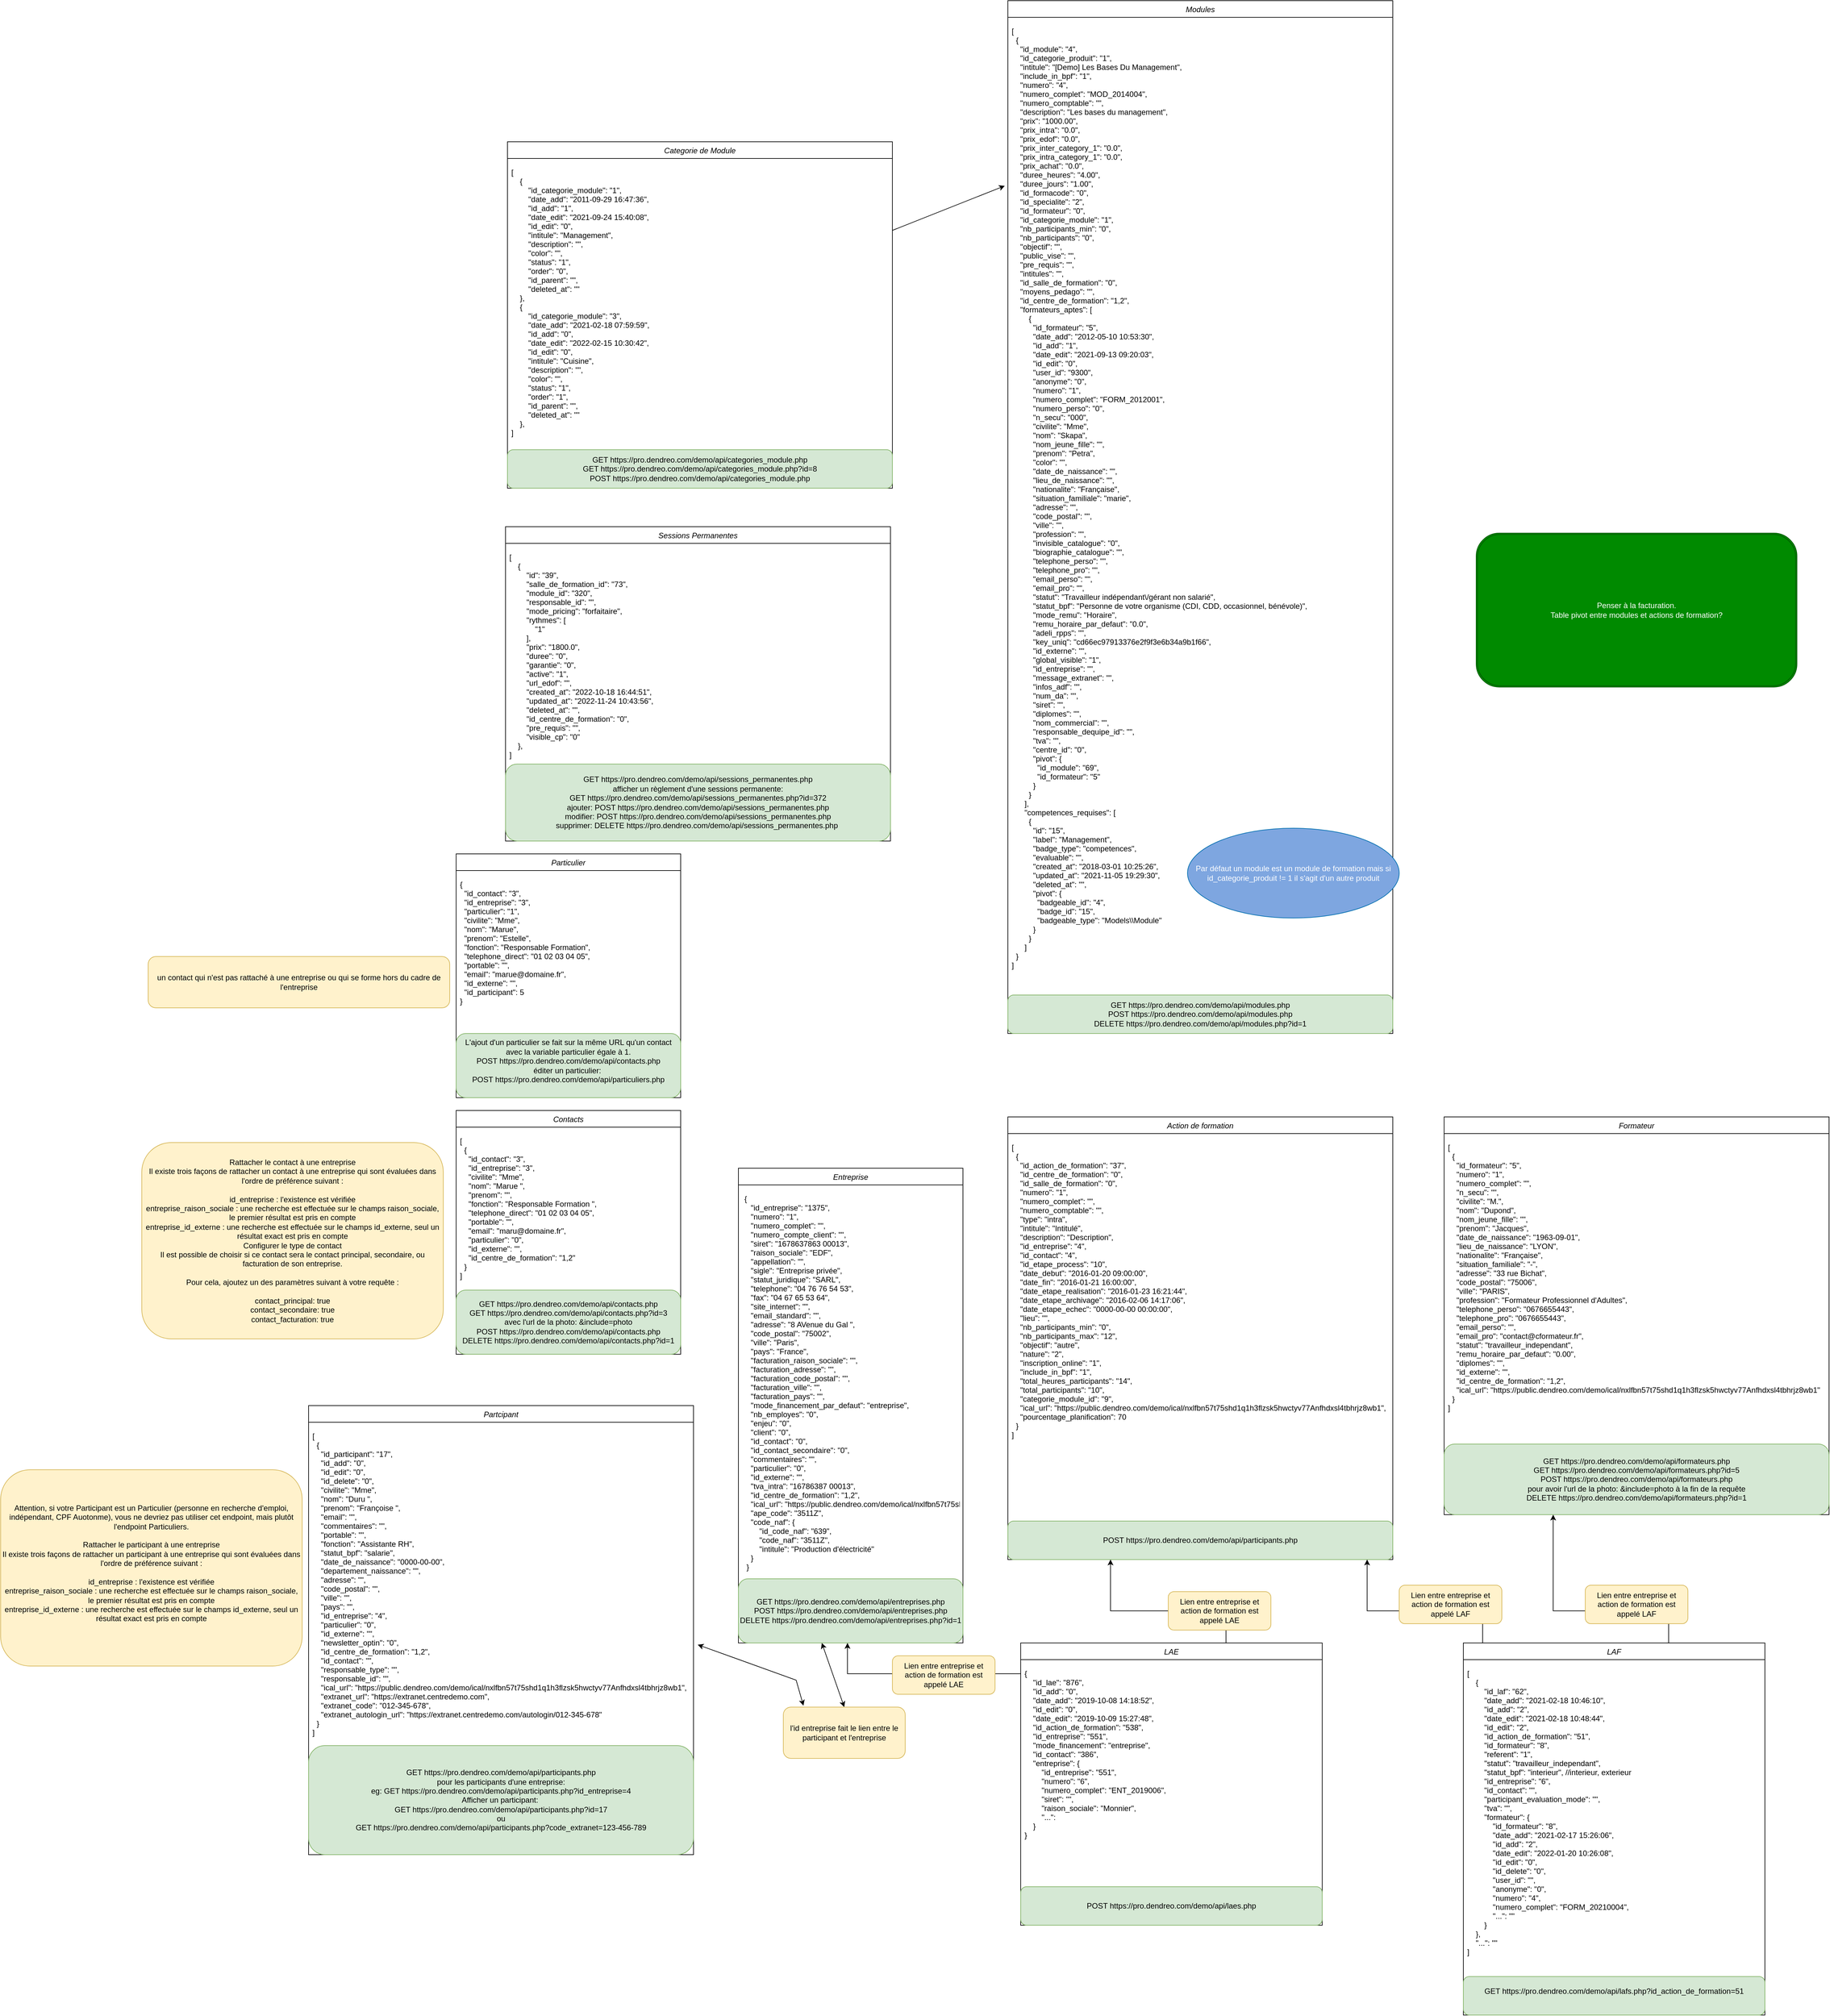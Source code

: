 <mxfile version="21.3.2" type="github">
  <diagram id="C5RBs43oDa-KdzZeNtuy" name="Page-1">
    <mxGraphModel dx="6434" dy="5118" grid="1" gridSize="10" guides="1" tooltips="1" connect="1" arrows="1" fold="1" page="1" pageScale="1" pageWidth="827" pageHeight="1169" math="0" shadow="0">
      <root>
        <mxCell id="WIyWlLk6GJQsqaUBKTNV-0" />
        <mxCell id="WIyWlLk6GJQsqaUBKTNV-1" parent="WIyWlLk6GJQsqaUBKTNV-0" />
        <mxCell id="zkfFHV4jXpPFQw0GAbJ--0" value="Entreprise" style="swimlane;fontStyle=2;align=center;verticalAlign=top;childLayout=stackLayout;horizontal=1;startSize=26;horizontalStack=0;resizeParent=1;resizeLast=0;collapsible=1;marginBottom=0;rounded=0;shadow=0;strokeWidth=1;" parent="WIyWlLk6GJQsqaUBKTNV-1" vertex="1">
          <mxGeometry x="-50" y="10" width="350" height="740" as="geometry">
            <mxRectangle x="230" y="140" width="160" height="26" as="alternateBounds" />
          </mxGeometry>
        </mxCell>
        <mxCell id="zkfFHV4jXpPFQw0GAbJ--4" value="" style="line;html=1;strokeWidth=1;align=left;verticalAlign=middle;spacingTop=-1;spacingLeft=3;spacingRight=3;rotatable=0;labelPosition=right;points=[];portConstraint=eastwest;strokeColor=none;" parent="zkfFHV4jXpPFQw0GAbJ--0" vertex="1">
          <mxGeometry y="26" width="350" height="8" as="geometry" />
        </mxCell>
        <mxCell id="zkfFHV4jXpPFQw0GAbJ--5" value=" {&#xa;    &quot;id_entreprise&quot;: &quot;1375&quot;,&#xa;    &quot;numero&quot;: &quot;1&quot;,&#xa;    &quot;numero_complet&quot;: &quot;&quot;,&#xa;    &quot;numero_compte_client&quot;: &quot;&quot;,&#xa;    &quot;siret&quot;: &quot;1678637863 00013&quot;,&#xa;    &quot;raison_sociale&quot;: &quot;EDF&quot;,&#xa;    &quot;appellation&quot;: &quot;&quot;,&#xa;    &quot;sigle&quot;: &quot;Entreprise privée&quot;,&#xa;    &quot;statut_juridique&quot;: &quot;SARL&quot;,&#xa;    &quot;telephone&quot;: &quot;04 76 76 54 53&quot;,&#xa;    &quot;fax&quot;: &quot;04 67 65 53 64&quot;,&#xa;    &quot;site_internet&quot;: &quot;&quot;,&#xa;    &quot;email_standard&quot;: &quot;&quot;,&#xa;    &quot;adresse&quot;: &quot;8 AVenue du Gal &quot;,&#xa;    &quot;code_postal&quot;: &quot;75002&quot;,&#xa;    &quot;ville&quot;: &quot;Paris&quot;,&#xa;    &quot;pays&quot;: &quot;France&quot;,&#xa;    &quot;facturation_raison_sociale&quot;: &quot;&quot;,&#xa;    &quot;facturation_adresse&quot;: &quot;&quot;,&#xa;    &quot;facturation_code_postal&quot;: &quot;&quot;,&#xa;    &quot;facturation_ville&quot;: &quot;&quot;,&#xa;    &quot;facturation_pays&quot;: &quot;&quot;,&#xa;    &quot;mode_financement_par_defaut&quot;: &quot;entreprise&quot;,&#xa;    &quot;nb_employes&quot;: &quot;0&quot;,&#xa;    &quot;enjeu&quot;: &quot;0&quot;,&#xa;    &quot;client&quot;: &quot;0&quot;,&#xa;    &quot;id_contact&quot;: &quot;0&quot;,&#xa;    &quot;id_contact_secondaire&quot;: &quot;0&quot;,&#xa;    &quot;commentaires&quot;: &quot;&quot;,&#xa;    &quot;particulier&quot;: &quot;0&quot;,&#xa;    &quot;id_externe&quot;: &quot;&quot;,&#xa;    &quot;tva_intra&quot;: &quot;16786387 00013&quot;,&#xa;    &quot;id_centre_de_formation&quot;: &quot;1,2&quot;,&#xa;    &quot;ical_url&quot;: &quot;https://public.dendreo.com/demo/ical/nxlfbn57t75shd1q1h3flzsk5hwctyv77Anfhdxsl4tbhrjz8wb1&quot;,&#xa;    &quot;ape_code&quot;: &quot;3511Z&quot;,&#xa;    &quot;code_naf&quot;: {&#xa;        &quot;id_code_naf&quot;: &quot;639&quot;,&#xa;        &quot;code_naf&quot;: &quot;3511Z&quot;,&#xa;        &quot;intitule&quot;: &quot;Production d&#39;électricité&quot;&#xa;    }&#xa;  }&#xa;" style="text;align=left;verticalAlign=top;spacingLeft=4;spacingRight=4;overflow=hidden;rotatable=0;points=[[0,0.5],[1,0.5]];portConstraint=eastwest;" parent="zkfFHV4jXpPFQw0GAbJ--0" vertex="1">
          <mxGeometry y="34" width="350" height="606" as="geometry" />
        </mxCell>
        <mxCell id="ez0UlG1S_WpzTPGZrJlj-24" value="&lt;font color=&quot;#000000&quot;&gt;GET https://pro.dendreo.com/demo/api/entreprises.php&lt;br&gt;POST https://pro.dendreo.com/demo/api/entreprises.php&lt;br&gt;DELETE https://pro.dendreo.com/demo/api/entreprises.php?id=1&lt;br&gt;&lt;/font&gt;" style="rounded=1;whiteSpace=wrap;html=1;fillColor=#d5e8d4;strokeColor=#82b366;" parent="zkfFHV4jXpPFQw0GAbJ--0" vertex="1">
          <mxGeometry y="640" width="350" height="100" as="geometry" />
        </mxCell>
        <mxCell id="ez0UlG1S_WpzTPGZrJlj-1" value="Partcipant" style="swimlane;fontStyle=2;align=center;verticalAlign=top;childLayout=stackLayout;horizontal=1;startSize=26;horizontalStack=0;resizeParent=1;resizeLast=0;collapsible=1;marginBottom=0;rounded=0;shadow=0;strokeWidth=1;" parent="WIyWlLk6GJQsqaUBKTNV-1" vertex="1">
          <mxGeometry x="-720" y="380" width="600" height="700" as="geometry">
            <mxRectangle x="230" y="140" width="160" height="26" as="alternateBounds" />
          </mxGeometry>
        </mxCell>
        <mxCell id="ez0UlG1S_WpzTPGZrJlj-2" value="" style="line;html=1;strokeWidth=1;align=left;verticalAlign=middle;spacingTop=-1;spacingLeft=3;spacingRight=3;rotatable=0;labelPosition=right;points=[];portConstraint=eastwest;strokeColor=none;" parent="ez0UlG1S_WpzTPGZrJlj-1" vertex="1">
          <mxGeometry y="26" width="600" height="8" as="geometry" />
        </mxCell>
        <mxCell id="ez0UlG1S_WpzTPGZrJlj-3" value="[&#xa;  {&#xa;    &quot;id_participant&quot;: &quot;17&quot;,&#xa;    &quot;id_add&quot;: &quot;0&quot;,&#xa;    &quot;id_edit&quot;: &quot;0&quot;,&#xa;    &quot;id_delete&quot;: &quot;0&quot;,&#xa;    &quot;civilite&quot;: &quot;Mme&quot;,&#xa;    &quot;nom&quot;: &quot;Duru &quot;,&#xa;    &quot;prenom&quot;: &quot;Françoise &quot;,&#xa;    &quot;email&quot;: &quot;&quot;,&#xa;    &quot;commentaires&quot;: &quot;&quot;,&#xa;    &quot;portable&quot;: &quot;&quot;,&#xa;    &quot;fonction&quot;: &quot;Assistante RH&quot;,&#xa;    &quot;statut_bpf&quot;: &quot;salarie&quot;,&#xa;    &quot;date_de_naissance&quot;: &quot;0000-00-00&quot;,&#xa;    &quot;departement_naissance&quot;: &quot;&quot;,&#xa;    &quot;adresse&quot;: &quot;&quot;,&#xa;    &quot;code_postal&quot;: &quot;&quot;,&#xa;    &quot;ville&quot;: &quot;&quot;,&#xa;    &quot;pays&quot;: &quot;&quot;,&#xa;    &quot;id_entreprise&quot;: &quot;4&quot;,&#xa;    &quot;particulier&quot;: &quot;0&quot;,&#xa;    &quot;id_externe&quot;: &quot;&quot;,&#xa;    &quot;newsletter_optin&quot;: &quot;0&quot;,&#xa;    &quot;id_centre_de_formation&quot;: &quot;1,2&quot;,&#xa;    &quot;id_contact&quot;: &quot;&quot;,&#xa;    &quot;responsable_type&quot;: &quot;&quot;,&#xa;    &quot;responsable_id&quot;: &quot;&quot;,&#xa;    &quot;ical_url&quot;: &quot;https://public.dendreo.com/demo/ical/nxlfbn57t75shd1q1h3flzsk5hwctyv77Anfhdxsl4tbhrjz8wb1&quot;,&#xa;    &quot;extranet_url&quot;: &quot;https://extranet.centredemo.com&quot;,&#xa;    &quot;extranet_code&quot;: &quot;012-345-678&quot;,&#xa;    &quot;extranet_autologin_url&quot;: &quot;https://extranet.centredemo.com/autologin/012-345-678&quot;&#xa;  }&#xa;]&#xa;" style="text;align=left;verticalAlign=top;spacingLeft=4;spacingRight=4;overflow=hidden;rotatable=0;points=[[0,0.5],[1,0.5]];portConstraint=eastwest;fontColor=#000000;" parent="ez0UlG1S_WpzTPGZrJlj-1" vertex="1">
          <mxGeometry y="34" width="600" height="496" as="geometry" />
        </mxCell>
        <mxCell id="ez0UlG1S_WpzTPGZrJlj-22" value="&lt;font color=&quot;#000000&quot;&gt;GET https://pro.dendreo.com/demo/api/participants.php&lt;br style=&quot;border-color: var(--border-color); padding: 0px; margin: 0px; text-align: left;&quot;&gt;&lt;span style=&quot;text-align: left;&quot;&gt;pour les participants d&#39;une entreprise:&lt;/span&gt;&lt;br style=&quot;border-color: var(--border-color); padding: 0px; margin: 0px; text-align: left;&quot;&gt;&lt;span style=&quot;text-align: left;&quot;&gt;eg:&amp;nbsp;GET https://pro.dendreo.com/demo/api/participants.php?id_entreprise=4&lt;br&gt;Afficher un participant:&amp;nbsp;&lt;br&gt;GET https://pro.dendreo.com/demo/api/participants.php?id=17&lt;br&gt;ou&lt;br&gt;GET https://pro.dendreo.com/demo/api/participants.php?code_extranet=123-456-789&lt;br&gt;&lt;/span&gt;&lt;/font&gt;" style="rounded=1;whiteSpace=wrap;html=1;fillColor=#d5e8d4;strokeColor=#82b366;" parent="ez0UlG1S_WpzTPGZrJlj-1" vertex="1">
          <mxGeometry y="530" width="600" height="170" as="geometry" />
        </mxCell>
        <mxCell id="ez0UlG1S_WpzTPGZrJlj-5" value="Action de formation" style="swimlane;fontStyle=2;align=center;verticalAlign=top;childLayout=stackLayout;horizontal=1;startSize=26;horizontalStack=0;resizeParent=1;resizeLast=0;collapsible=1;marginBottom=0;rounded=0;shadow=0;strokeWidth=1;" parent="WIyWlLk6GJQsqaUBKTNV-1" vertex="1">
          <mxGeometry x="370" y="-70" width="600" height="690" as="geometry">
            <mxRectangle x="230" y="140" width="160" height="26" as="alternateBounds" />
          </mxGeometry>
        </mxCell>
        <mxCell id="ez0UlG1S_WpzTPGZrJlj-6" value="" style="line;html=1;strokeWidth=1;align=left;verticalAlign=middle;spacingTop=-1;spacingLeft=3;spacingRight=3;rotatable=0;labelPosition=right;points=[];portConstraint=eastwest;strokeColor=none;" parent="ez0UlG1S_WpzTPGZrJlj-5" vertex="1">
          <mxGeometry y="26" width="600" height="8" as="geometry" />
        </mxCell>
        <mxCell id="ez0UlG1S_WpzTPGZrJlj-7" value="[&#xa;  {&#xa;    &quot;id_action_de_formation&quot;: &quot;37&quot;,&#xa;    &quot;id_centre_de_formation&quot;: &quot;0&quot;,&#xa;    &quot;id_salle_de_formation&quot;: &quot;0&quot;,&#xa;    &quot;numero&quot;: &quot;1&quot;,&#xa;    &quot;numero_complet&quot;: &quot;&quot;,&#xa;    &quot;numero_comptable&quot;: &quot;&quot;,&#xa;    &quot;type&quot;: &quot;intra&quot;,&#xa;    &quot;intitule&quot;: &quot;Intitulé&quot;,&#xa;    &quot;description&quot;: &quot;Description&quot;,&#xa;    &quot;id_entreprise&quot;: &quot;4&quot;,&#xa;    &quot;id_contact&quot;: &quot;4&quot;,&#xa;    &quot;id_etape_process&quot;: &quot;10&quot;,&#xa;    &quot;date_debut&quot;: &quot;2016-01-20 09:00:00&quot;,&#xa;    &quot;date_fin&quot;: &quot;2016-01-21 16:00:00&quot;,&#xa;    &quot;date_etape_realisation&quot;: &quot;2016-01-23 16:21:44&quot;,&#xa;    &quot;date_etape_archivage&quot;: &quot;2016-02-06 14:17:06&quot;,&#xa;    &quot;date_etape_echec&quot;: &quot;0000-00-00 00:00:00&quot;,&#xa;    &quot;lieu&quot;: &quot;&quot;,&#xa;    &quot;nb_participants_min&quot;: &quot;0&quot;,&#xa;    &quot;nb_participants_max&quot;: &quot;12&quot;,&#xa;    &quot;objectif&quot;: &quot;autre&quot;,&#xa;    &quot;nature&quot;: &quot;2&quot;,&#xa;    &quot;inscription_online&quot;: &quot;1&quot;,&#xa;    &quot;include_in_bpf&quot;: &quot;1&quot;,&#xa;    &quot;total_heures_participants&quot;: &quot;14&quot;,&#xa;    &quot;total_participants&quot;: &quot;10&quot;,&#xa;    &quot;categorie_module_id&quot;: &quot;9&quot;,&#xa;    &quot;ical_url&quot;: &quot;https://public.dendreo.com/demo/ical/nxlfbn57t75shd1q1h3flzsk5hwctyv77Anfhdxsl4tbhrjz8wb1&quot;,&#xa;    &quot;pourcentage_planification&quot;: 70&#xa;  }&#xa;]&#xa;&#xa;&#xa;" style="text;align=left;verticalAlign=top;spacingLeft=4;spacingRight=4;overflow=hidden;rotatable=0;points=[[0,0.5],[1,0.5]];portConstraint=eastwest;" parent="ez0UlG1S_WpzTPGZrJlj-5" vertex="1">
          <mxGeometry y="34" width="600" height="596" as="geometry" />
        </mxCell>
        <mxCell id="ez0UlG1S_WpzTPGZrJlj-25" value="&lt;font color=&quot;#000000&quot;&gt;POST https://pro.dendreo.com/demo/api/participants.php&lt;/font&gt;" style="rounded=1;whiteSpace=wrap;html=1;fillColor=#d5e8d4;strokeColor=#82b366;" parent="ez0UlG1S_WpzTPGZrJlj-5" vertex="1">
          <mxGeometry y="630" width="600" height="60" as="geometry" />
        </mxCell>
        <mxCell id="ez0UlG1S_WpzTPGZrJlj-8" value="LAE" style="swimlane;fontStyle=2;align=center;verticalAlign=top;childLayout=stackLayout;horizontal=1;startSize=26;horizontalStack=0;resizeParent=1;resizeLast=0;collapsible=1;marginBottom=0;rounded=0;shadow=0;strokeWidth=1;" parent="WIyWlLk6GJQsqaUBKTNV-1" vertex="1">
          <mxGeometry x="390" y="750" width="470" height="440" as="geometry">
            <mxRectangle x="230" y="140" width="160" height="26" as="alternateBounds" />
          </mxGeometry>
        </mxCell>
        <mxCell id="ez0UlG1S_WpzTPGZrJlj-13" value="" style="endArrow=none;startArrow=classic;html=1;rounded=0;endFill=0;" parent="ez0UlG1S_WpzTPGZrJlj-8" edge="1">
          <mxGeometry width="50" height="50" relative="1" as="geometry">
            <mxPoint x="140" y="-130" as="sourcePoint" />
            <mxPoint x="320" as="targetPoint" />
            <Array as="points">
              <mxPoint x="140" y="-50" />
              <mxPoint x="320" y="-50" />
            </Array>
          </mxGeometry>
        </mxCell>
        <mxCell id="ez0UlG1S_WpzTPGZrJlj-9" value="" style="line;html=1;strokeWidth=1;align=left;verticalAlign=middle;spacingTop=-1;spacingLeft=3;spacingRight=3;rotatable=0;labelPosition=right;points=[];portConstraint=eastwest;strokeColor=none;" parent="ez0UlG1S_WpzTPGZrJlj-8" vertex="1">
          <mxGeometry y="26" width="470" height="8" as="geometry" />
        </mxCell>
        <mxCell id="ez0UlG1S_WpzTPGZrJlj-10" value="{&#xa;    &quot;id_lae&quot;: &quot;876&quot;,&#xa;    &quot;id_add&quot;: &quot;0&quot;,&#xa;    &quot;date_add&quot;: &quot;2019-10-08 14:18:52&quot;,&#xa;    &quot;id_edit&quot;: &quot;0&quot;,&#xa;    &quot;date_edit&quot;: &quot;2019-10-09 15:27:48&quot;,&#xa;    &quot;id_action_de_formation&quot;: &quot;538&quot;,&#xa;    &quot;id_entreprise&quot;: &quot;551&quot;,&#xa;    &quot;mode_financement&quot;: &quot;entreprise&quot;,&#xa;    &quot;id_contact&quot;: &quot;386&quot;,&#xa;    &quot;entreprise&quot;: {&#xa;        &quot;id_entreprise&quot;: &quot;551&quot;,&#xa;        &quot;numero&quot;: &quot;6&quot;,&#xa;        &quot;numero_complet&quot;: &quot;ENT_2019006&quot;,&#xa;        &quot;siret&quot;: &quot;&quot;,&#xa;        &quot;raison_sociale&quot;: &quot;Monnier&quot;,&#xa;        &quot;...&quot;:&#xa;    }&#xa;}&#xa;&#xa;" style="text;align=left;verticalAlign=top;spacingLeft=4;spacingRight=4;overflow=hidden;rotatable=0;points=[[0,0.5],[1,0.5]];portConstraint=eastwest;" parent="ez0UlG1S_WpzTPGZrJlj-8" vertex="1">
          <mxGeometry y="34" width="470" height="346" as="geometry" />
        </mxCell>
        <mxCell id="ez0UlG1S_WpzTPGZrJlj-26" value="&lt;font color=&quot;#000000&quot;&gt;POST https://pro.dendreo.com/demo/api/laes.php&lt;/font&gt;" style="rounded=1;whiteSpace=wrap;html=1;fillColor=#d5e8d4;strokeColor=#82b366;" parent="ez0UlG1S_WpzTPGZrJlj-8" vertex="1">
          <mxGeometry y="380" width="470" height="60" as="geometry" />
        </mxCell>
        <mxCell id="ez0UlG1S_WpzTPGZrJlj-12" value="" style="endArrow=none;startArrow=classic;html=1;rounded=0;startFill=1;endFill=0;" parent="WIyWlLk6GJQsqaUBKTNV-1" edge="1">
          <mxGeometry width="50" height="50" relative="1" as="geometry">
            <mxPoint x="120" y="750" as="sourcePoint" />
            <mxPoint x="390" y="798" as="targetPoint" />
            <Array as="points">
              <mxPoint x="120" y="798" />
            </Array>
          </mxGeometry>
        </mxCell>
        <mxCell id="ez0UlG1S_WpzTPGZrJlj-14" value="" style="endArrow=classic;startArrow=classic;html=1;rounded=0;exitX=0.165;exitY=-0.028;exitDx=0;exitDy=0;exitPerimeter=0;startFill=1;endFill=1;entryX=1.011;entryY=0.683;entryDx=0;entryDy=0;entryPerimeter=0;" parent="WIyWlLk6GJQsqaUBKTNV-1" source="ez0UlG1S_WpzTPGZrJlj-16" edge="1" target="ez0UlG1S_WpzTPGZrJlj-3">
          <mxGeometry width="50" height="50" relative="1" as="geometry">
            <mxPoint x="60" y="701" as="sourcePoint" />
            <mxPoint x="-40" y="808" as="targetPoint" />
            <Array as="points">
              <mxPoint x="40" y="808" />
            </Array>
          </mxGeometry>
        </mxCell>
        <mxCell id="ez0UlG1S_WpzTPGZrJlj-17" value="" style="endArrow=classic;startArrow=classic;html=1;rounded=0;startFill=1;endFill=1;entryX=0.5;entryY=0;entryDx=0;entryDy=0;" parent="WIyWlLk6GJQsqaUBKTNV-1" target="ez0UlG1S_WpzTPGZrJlj-16" edge="1">
          <mxGeometry width="50" height="50" relative="1" as="geometry">
            <mxPoint x="80" y="750" as="sourcePoint" />
            <mxPoint x="-40" y="808" as="targetPoint" />
            <Array as="points" />
          </mxGeometry>
        </mxCell>
        <mxCell id="ez0UlG1S_WpzTPGZrJlj-16" value="&lt;font color=&quot;#000000&quot;&gt;l&#39;id entreprise fait le lien entre le participant et l&#39;entreprise&lt;/font&gt;" style="rounded=1;whiteSpace=wrap;html=1;fillColor=#fff2cc;strokeColor=#d6b656;" parent="WIyWlLk6GJQsqaUBKTNV-1" vertex="1">
          <mxGeometry x="20" y="850" width="190" height="80" as="geometry" />
        </mxCell>
        <mxCell id="ez0UlG1S_WpzTPGZrJlj-18" value="&lt;font color=&quot;#000000&quot;&gt;Lien entre entreprise et action de formation est appelé LAE&lt;/font&gt;" style="rounded=1;whiteSpace=wrap;html=1;fillColor=#fff2cc;strokeColor=#d6b656;" parent="WIyWlLk6GJQsqaUBKTNV-1" vertex="1">
          <mxGeometry x="190" y="770" width="160" height="60" as="geometry" />
        </mxCell>
        <mxCell id="ez0UlG1S_WpzTPGZrJlj-19" value="&lt;font color=&quot;#000000&quot;&gt;Lien entre entreprise et action de formation est appelé LAE&lt;/font&gt;" style="rounded=1;whiteSpace=wrap;html=1;fillColor=#fff2cc;strokeColor=#d6b656;" parent="WIyWlLk6GJQsqaUBKTNV-1" vertex="1">
          <mxGeometry x="620" y="670" width="160" height="60" as="geometry" />
        </mxCell>
        <mxCell id="ez0UlG1S_WpzTPGZrJlj-27" value="Formateur" style="swimlane;fontStyle=2;align=center;verticalAlign=top;childLayout=stackLayout;horizontal=1;startSize=26;horizontalStack=0;resizeParent=1;resizeLast=0;collapsible=1;marginBottom=0;rounded=0;shadow=0;strokeWidth=1;" parent="WIyWlLk6GJQsqaUBKTNV-1" vertex="1">
          <mxGeometry x="1050" y="-70" width="600" height="620" as="geometry">
            <mxRectangle x="230" y="140" width="160" height="26" as="alternateBounds" />
          </mxGeometry>
        </mxCell>
        <mxCell id="ez0UlG1S_WpzTPGZrJlj-28" value="" style="line;html=1;strokeWidth=1;align=left;verticalAlign=middle;spacingTop=-1;spacingLeft=3;spacingRight=3;rotatable=0;labelPosition=right;points=[];portConstraint=eastwest;strokeColor=none;" parent="ez0UlG1S_WpzTPGZrJlj-27" vertex="1">
          <mxGeometry y="26" width="600" height="8" as="geometry" />
        </mxCell>
        <mxCell id="ez0UlG1S_WpzTPGZrJlj-29" value="[&#xa;  {&#xa;    &quot;id_formateur&quot;: &quot;5&quot;,&#xa;    &quot;numero&quot;: &quot;1&quot;,&#xa;    &quot;numero_complet&quot;: &quot;&quot;,&#xa;    &quot;n_secu&quot;: &quot;&quot;,&#xa;    &quot;civilite&quot;: &quot;M.&quot;,&#xa;    &quot;nom&quot;: &quot;Dupond&quot;,&#xa;    &quot;nom_jeune_fille&quot;: &quot;&quot;,&#xa;    &quot;prenom&quot;: &quot;Jacques&quot;,&#xa;    &quot;date_de_naissance&quot;: &quot;1963-09-01&quot;,&#xa;    &quot;lieu_de_naissance&quot;: &quot;LYON&quot;,&#xa;    &quot;nationalite&quot;: &quot;Française&quot;,&#xa;    &quot;situation_familiale&quot;: &quot;-&quot;,&#xa;    &quot;adresse&quot;: &quot;33 rue Bichat&quot;,&#xa;    &quot;code_postal&quot;: &quot;75006&quot;,&#xa;    &quot;ville&quot;: &quot;PARIS&quot;,&#xa;    &quot;profession&quot;: &quot;Formateur Professionnel d&#39;Adultes&quot;,&#xa;    &quot;telephone_perso&quot;: &quot;0676655443&quot;,&#xa;    &quot;telephone_pro&quot;: &quot;0676655443&quot;,&#xa;    &quot;email_perso&quot;: &quot;&quot;,&#xa;    &quot;email_pro&quot;: &quot;contact@cformateur.fr&quot;,&#xa;    &quot;statut&quot;: &quot;travailleur_independant&quot;,&#xa;    &quot;remu_horaire_par_defaut&quot;: &quot;0.00&quot;,&#xa;    &quot;diplomes&quot;: &quot;&quot;,&#xa;    &quot;id_externe&quot;: &quot;&quot;,&#xa;    &quot;id_centre_de_formation&quot;: &quot;1,2&quot;,&#xa;    &quot;ical_url&quot;: &quot;https://public.dendreo.com/demo/ical/nxlfbn57t75shd1q1h3flzsk5hwctyv77Anfhdxsl4tbhrjz8wb1&quot;&#xa;  }&#xa;]" style="text;align=left;verticalAlign=top;spacingLeft=4;spacingRight=4;overflow=hidden;rotatable=0;points=[[0,0.5],[1,0.5]];portConstraint=eastwest;" parent="ez0UlG1S_WpzTPGZrJlj-27" vertex="1">
          <mxGeometry y="34" width="600" height="476" as="geometry" />
        </mxCell>
        <mxCell id="ez0UlG1S_WpzTPGZrJlj-30" value="&lt;font color=&quot;#000000&quot;&gt;GET https://pro.dendreo.com/demo/api/formateurs.php&lt;br&gt;&lt;div&gt;GET https://pro.dendreo.com/demo/api/formateurs.php?id=5&lt;/div&gt;POST https://pro.dendreo.com/demo/api/formateurs.php&lt;br&gt;pour avoir l&#39;url de la photo: &amp;amp;include=photo à la fin de la requête&lt;br&gt;DELETE https://pro.dendreo.com/demo/api/formateurs.php?id=1&lt;br&gt;&lt;/font&gt;" style="rounded=1;whiteSpace=wrap;html=1;fillColor=#d5e8d4;strokeColor=#82b366;" parent="ez0UlG1S_WpzTPGZrJlj-27" vertex="1">
          <mxGeometry y="510" width="600" height="110" as="geometry" />
        </mxCell>
        <mxCell id="ez0UlG1S_WpzTPGZrJlj-31" value="LAF" style="swimlane;fontStyle=2;align=center;verticalAlign=top;childLayout=stackLayout;horizontal=1;startSize=26;horizontalStack=0;resizeParent=1;resizeLast=0;collapsible=1;marginBottom=0;rounded=0;shadow=0;strokeWidth=1;" parent="WIyWlLk6GJQsqaUBKTNV-1" vertex="1">
          <mxGeometry x="1080" y="750" width="470" height="580" as="geometry">
            <mxRectangle x="230" y="140" width="160" height="26" as="alternateBounds" />
          </mxGeometry>
        </mxCell>
        <mxCell id="ez0UlG1S_WpzTPGZrJlj-32" value="" style="endArrow=none;startArrow=classic;html=1;rounded=0;endFill=0;" parent="ez0UlG1S_WpzTPGZrJlj-31" edge="1">
          <mxGeometry width="50" height="50" relative="1" as="geometry">
            <mxPoint x="140" y="-200" as="sourcePoint" />
            <mxPoint x="320" as="targetPoint" />
            <Array as="points">
              <mxPoint x="140" y="-50" />
              <mxPoint x="320" y="-50" />
            </Array>
          </mxGeometry>
        </mxCell>
        <mxCell id="ez0UlG1S_WpzTPGZrJlj-33" value="" style="line;html=1;strokeWidth=1;align=left;verticalAlign=middle;spacingTop=-1;spacingLeft=3;spacingRight=3;rotatable=0;labelPosition=right;points=[];portConstraint=eastwest;strokeColor=none;" parent="ez0UlG1S_WpzTPGZrJlj-31" vertex="1">
          <mxGeometry y="26" width="470" height="8" as="geometry" />
        </mxCell>
        <mxCell id="ez0UlG1S_WpzTPGZrJlj-34" value="[&#xa;    {&#xa;        &quot;id_laf&quot;: &quot;62&quot;,&#xa;        &quot;date_add&quot;: &quot;2021-02-18 10:46:10&quot;,&#xa;        &quot;id_add&quot;: &quot;2&quot;,&#xa;        &quot;date_edit&quot;: &quot;2021-02-18 10:48:44&quot;,&#xa;        &quot;id_edit&quot;: &quot;2&quot;,&#xa;        &quot;id_action_de_formation&quot;: &quot;51&quot;,&#xa;        &quot;id_formateur&quot;: &quot;8&quot;,&#xa;        &quot;referent&quot;: &quot;1&quot;,&#xa;        &quot;statut&quot;: &quot;travailleur_independant&quot;,&#xa;        &quot;statut_bpf&quot;: &quot;interieur&quot;, //interieur, exterieur&#xa;        &quot;id_entreprise&quot;: &quot;6&quot;,&#xa;        &quot;id_contact&quot;: &quot;&quot;,&#xa;        &quot;participant_evaluation_mode&quot;: &quot;&quot;,&#xa;        &quot;tva&quot;: &quot;&quot;,&#xa;        &quot;formateur&quot;: {&#xa;            &quot;id_formateur&quot;: &quot;8&quot;,&#xa;            &quot;date_add&quot;: &quot;2021-02-17 15:26:06&quot;,&#xa;            &quot;id_add&quot;: &quot;2&quot;,&#xa;            &quot;date_edit&quot;: &quot;2022-01-20 10:26:08&quot;,&#xa;            &quot;id_edit&quot;: &quot;0&quot;,&#xa;            &quot;id_delete&quot;: &quot;0&quot;,&#xa;            &quot;user_id&quot;: &quot;&quot;,&#xa;            &quot;anonyme&quot;: &quot;0&quot;,&#xa;            &quot;numero&quot;: &quot;4&quot;,&#xa;            &quot;numero_complet&quot;: &quot;FORM_20210004&quot;,&#xa;            &quot;...&quot;: &quot;&quot;&#xa;        }&#xa;    },&#xa;    &quot;...&quot;: &quot;&quot;&#xa;]" style="text;align=left;verticalAlign=top;spacingLeft=4;spacingRight=4;overflow=hidden;rotatable=0;points=[[0,0.5],[1,0.5]];portConstraint=eastwest;" parent="ez0UlG1S_WpzTPGZrJlj-31" vertex="1">
          <mxGeometry y="34" width="470" height="486" as="geometry" />
        </mxCell>
        <mxCell id="ez0UlG1S_WpzTPGZrJlj-35" value="&lt;div&gt;&lt;font color=&quot;#000000&quot;&gt;GET https://pro.dendreo.com/demo/api/lafs.php?id_action_de_formation=51&lt;/font&gt;&lt;/div&gt;&lt;div&gt;&lt;br&gt;&lt;/div&gt;" style="rounded=1;whiteSpace=wrap;html=1;fillColor=#d5e8d4;strokeColor=#82b366;" parent="ez0UlG1S_WpzTPGZrJlj-31" vertex="1">
          <mxGeometry y="520" width="470" height="60" as="geometry" />
        </mxCell>
        <mxCell id="ez0UlG1S_WpzTPGZrJlj-36" value="&lt;font color=&quot;#000000&quot;&gt;Lien entre entreprise et action de formation est appelé LAF&lt;/font&gt;" style="rounded=1;whiteSpace=wrap;html=1;fillColor=#fff2cc;strokeColor=#d6b656;" parent="WIyWlLk6GJQsqaUBKTNV-1" vertex="1">
          <mxGeometry x="1270" y="660" width="160" height="60" as="geometry" />
        </mxCell>
        <mxCell id="ez0UlG1S_WpzTPGZrJlj-37" value="" style="endArrow=none;startArrow=classic;html=1;rounded=0;endFill=0;" parent="WIyWlLk6GJQsqaUBKTNV-1" edge="1">
          <mxGeometry width="50" height="50" relative="1" as="geometry">
            <mxPoint x="930" y="620" as="sourcePoint" />
            <mxPoint x="1110" y="750" as="targetPoint" />
            <Array as="points">
              <mxPoint x="930" y="700" />
              <mxPoint x="1110" y="700" />
            </Array>
          </mxGeometry>
        </mxCell>
        <mxCell id="ez0UlG1S_WpzTPGZrJlj-38" value="&lt;font color=&quot;#000000&quot;&gt;Lien entre entreprise et action de formation est appelé LAF&lt;/font&gt;" style="rounded=1;whiteSpace=wrap;html=1;fillColor=#fff2cc;strokeColor=#d6b656;" parent="WIyWlLk6GJQsqaUBKTNV-1" vertex="1">
          <mxGeometry x="980" y="660" width="160" height="60" as="geometry" />
        </mxCell>
        <mxCell id="ez0UlG1S_WpzTPGZrJlj-39" value="Modules" style="swimlane;fontStyle=2;align=center;verticalAlign=top;childLayout=stackLayout;horizontal=1;startSize=26;horizontalStack=0;resizeParent=1;resizeLast=0;collapsible=1;marginBottom=0;rounded=0;shadow=0;strokeWidth=1;" parent="WIyWlLk6GJQsqaUBKTNV-1" vertex="1">
          <mxGeometry x="370" y="-1810" width="600" height="1610" as="geometry">
            <mxRectangle x="230" y="140" width="160" height="26" as="alternateBounds" />
          </mxGeometry>
        </mxCell>
        <mxCell id="ez0UlG1S_WpzTPGZrJlj-40" value="" style="line;html=1;strokeWidth=1;align=left;verticalAlign=middle;spacingTop=-1;spacingLeft=3;spacingRight=3;rotatable=0;labelPosition=right;points=[];portConstraint=eastwest;strokeColor=none;" parent="ez0UlG1S_WpzTPGZrJlj-39" vertex="1">
          <mxGeometry y="26" width="600" height="8" as="geometry" />
        </mxCell>
        <mxCell id="ez0UlG1S_WpzTPGZrJlj-41" value="[&#xa;  {&#xa;    &quot;id_module&quot;: &quot;4&quot;,&#xa;    &quot;id_categorie_produit&quot;: &quot;1&quot;,&#xa;    &quot;intitule&quot;: &quot;[Demo] Les Bases Du Management&quot;,&#xa;    &quot;include_in_bpf&quot;: &quot;1&quot;,&#xa;    &quot;numero&quot;: &quot;4&quot;,&#xa;    &quot;numero_complet&quot;: &quot;MOD_2014004&quot;,&#xa;    &quot;numero_comptable&quot;: &quot;&quot;,&#xa;    &quot;description&quot;: &quot;Les bases du management&quot;,&#xa;    &quot;prix&quot;: &quot;1000.00&quot;,&#xa;    &quot;prix_intra&quot;: &quot;0.0&quot;,&#xa;    &quot;prix_edof&quot;: &quot;0.0&quot;,&#xa;    &quot;prix_inter_category_1&quot;: &quot;0.0&quot;,&#xa;    &quot;prix_intra_category_1&quot;: &quot;0.0&quot;,&#xa;    &quot;prix_achat&quot;: &quot;0.0&quot;,&#xa;    &quot;duree_heures&quot;: &quot;4.00&quot;,&#xa;    &quot;duree_jours&quot;: &quot;1.00&quot;,&#xa;    &quot;id_formacode&quot;: &quot;0&quot;,&#xa;    &quot;id_specialite&quot;: &quot;2&quot;,&#xa;    &quot;id_formateur&quot;: &quot;0&quot;,&#xa;    &quot;id_categorie_module&quot;: &quot;1&quot;,&#xa;    &quot;nb_participants_min&quot;: &quot;0&quot;,&#xa;    &quot;nb_participants&quot;: &quot;0&quot;,&#xa;    &quot;objectif&quot;: &quot;&quot;,&#xa;    &quot;public_vise&quot;: &quot;&quot;,&#xa;    &quot;pre_requis&quot;: &quot;&quot;,&#xa;    &quot;intitules&quot;: &quot;&quot;,&#xa;    &quot;id_salle_de_formation&quot;: &quot;0&quot;,&#xa;    &quot;moyens_pedago&quot;: &quot;&quot;,&#xa;    &quot;id_centre_de_formation&quot;: &quot;1,2&quot;,&#xa;    &quot;formateurs_aptes&quot;: [&#xa;        {&#xa;          &quot;id_formateur&quot;: &quot;5&quot;,&#xa;          &quot;date_add&quot;: &quot;2012-05-10 10:53:30&quot;,&#xa;          &quot;id_add&quot;: &quot;1&quot;,&#xa;          &quot;date_edit&quot;: &quot;2021-09-13 09:20:03&quot;,&#xa;          &quot;id_edit&quot;: &quot;0&quot;,&#xa;          &quot;user_id&quot;: &quot;9300&quot;,&#xa;          &quot;anonyme&quot;: &quot;0&quot;,&#xa;          &quot;numero&quot;: &quot;1&quot;,&#xa;          &quot;numero_complet&quot;: &quot;FORM_2012001&quot;,&#xa;          &quot;numero_perso&quot;: &quot;0&quot;,&#xa;          &quot;n_secu&quot;: &quot;000&quot;,&#xa;          &quot;civilite&quot;: &quot;Mme&quot;,&#xa;          &quot;nom&quot;: &quot;Skapa&quot;,&#xa;          &quot;nom_jeune_fille&quot;: &quot;&quot;,&#xa;          &quot;prenom&quot;: &quot;Petra&quot;,&#xa;          &quot;color&quot;: &quot;&quot;,&#xa;          &quot;date_de_naissance&quot;: &quot;&quot;,&#xa;          &quot;lieu_de_naissance&quot;: &quot;&quot;,&#xa;          &quot;nationalite&quot;: &quot;Française&quot;,&#xa;          &quot;situation_familiale&quot;: &quot;marie&quot;,&#xa;          &quot;adresse&quot;: &quot;&quot;,&#xa;          &quot;code_postal&quot;: &quot;&quot;,&#xa;          &quot;ville&quot;: &quot;&quot;,&#xa;          &quot;profession&quot;: &quot;&quot;,&#xa;          &quot;invisible_catalogue&quot;: &quot;0&quot;,&#xa;          &quot;biographie_catalogue&quot;: &quot;&quot;,&#xa;          &quot;telephone_perso&quot;: &quot;&quot;,&#xa;          &quot;telephone_pro&quot;: &quot;&quot;,&#xa;          &quot;email_perso&quot;: &quot;&quot;,&#xa;          &quot;email_pro&quot;: &quot;&quot;,&#xa;          &quot;statut&quot;: &quot;Travailleur indépendant\/gérant non salarié&quot;,&#xa;          &quot;statut_bpf&quot;: &quot;Personne de votre organisme (CDI, CDD, occasionnel, bénévole)&quot;,&#xa;          &quot;mode_remu&quot;: &quot;Horaire&quot;,&#xa;          &quot;remu_horaire_par_defaut&quot;: &quot;0.0&quot;,&#xa;          &quot;adeli_rpps&quot;: &quot;&quot;,&#xa;          &quot;key_uniq&quot;: &quot;cd66ec97913376e2f9f3e6b34a9b1f66&quot;,&#xa;          &quot;id_externe&quot;: &quot;&quot;,&#xa;          &quot;global_visible&quot;: &quot;1&quot;,&#xa;          &quot;id_entreprise&quot;: &quot;&quot;,&#xa;          &quot;message_extranet&quot;: &quot;&quot;,&#xa;          &quot;infos_adf&quot;: &quot;&quot;,&#xa;          &quot;num_da&quot;: &quot;&quot;,&#xa;          &quot;siret&quot;: &quot;&quot;,&#xa;          &quot;diplomes&quot;: &quot;&quot;,&#xa;          &quot;nom_commercial&quot;: &quot;&quot;,&#xa;          &quot;responsable_dequipe_id&quot;: &quot;&quot;,&#xa;          &quot;tva&quot;: &quot;&quot;,&#xa;          &quot;centre_id&quot;: &quot;0&quot;,&#xa;          &quot;pivot&quot;: {&#xa;            &quot;id_module&quot;: &quot;69&quot;,&#xa;            &quot;id_formateur&quot;: &quot;5&quot;&#xa;          }&#xa;        }&#xa;      ],&#xa;      &quot;competences_requises&quot;: [&#xa;        {&#xa;          &quot;id&quot;: &quot;15&quot;,&#xa;          &quot;label&quot;: &quot;Management&quot;,&#xa;          &quot;badge_type&quot;: &quot;competences&quot;,&#xa;          &quot;evaluable&quot;: &quot;&quot;,&#xa;          &quot;created_at&quot;: &quot;2018-03-01 10:25:26&quot;,&#xa;          &quot;updated_at&quot;: &quot;2021-11-05 19:29:30&quot;,&#xa;          &quot;deleted_at&quot;: &quot;&quot;,&#xa;          &quot;pivot&quot;: {&#xa;            &quot;badgeable_id&quot;: &quot;4&quot;,&#xa;            &quot;badge_id&quot;: &quot;15&quot;,&#xa;            &quot;badgeable_type&quot;: &quot;Models\\Module&quot;&#xa;          }&#xa;        }&#xa;      ]&#xa;  }&#xa;]" style="text;align=left;verticalAlign=top;spacingLeft=4;spacingRight=4;overflow=hidden;rotatable=0;points=[[0,0.5],[1,0.5]];portConstraint=eastwest;" parent="ez0UlG1S_WpzTPGZrJlj-39" vertex="1">
          <mxGeometry y="34" width="600" height="1516" as="geometry" />
        </mxCell>
        <mxCell id="ez0UlG1S_WpzTPGZrJlj-42" value="&lt;div&gt;&lt;font color=&quot;#000000&quot;&gt;GET https://pro.dendreo.com/demo/api/modules.php&lt;/font&gt;&lt;/div&gt;&lt;div&gt;&lt;font color=&quot;#000000&quot;&gt;POST https://pro.dendreo.com/demo/api/modules.php&lt;br&gt;&lt;/font&gt;&lt;/div&gt;&lt;div&gt;&lt;font color=&quot;#000000&quot;&gt;DELETE https://pro.dendreo.com/demo/api/modules.php?id=1&lt;br&gt;&lt;/font&gt;&lt;/div&gt;" style="rounded=1;whiteSpace=wrap;html=1;fillColor=#d5e8d4;strokeColor=#82b366;" parent="ez0UlG1S_WpzTPGZrJlj-39" vertex="1">
          <mxGeometry y="1550" width="600" height="60" as="geometry" />
        </mxCell>
        <mxCell id="ez0UlG1S_WpzTPGZrJlj-43" value="Par défaut un module est un module de formation mais si id_categorie_produit != 1 il s&#39;agit d&#39;un autre produit" style="ellipse;whiteSpace=wrap;html=1;fillColor=#7EA6E0;strokeColor=#006EAF;fontColor=#ffffff;" parent="WIyWlLk6GJQsqaUBKTNV-1" vertex="1">
          <mxGeometry x="650" y="-520" width="330" height="140" as="geometry" />
        </mxCell>
        <mxCell id="ez0UlG1S_WpzTPGZrJlj-66" value="Penser à la facturation.&lt;br&gt;Table pivot entre modules et actions de formation?" style="shape=ext;double=1;rounded=1;whiteSpace=wrap;html=1;fillColor=#008a00;fontColor=#ffffff;strokeColor=#005700;" parent="WIyWlLk6GJQsqaUBKTNV-1" vertex="1">
          <mxGeometry x="1100" y="-980" width="500" height="240" as="geometry" />
        </mxCell>
        <mxCell id="OZs6EYXmjg9tI3h3_Jkn-0" value="Categorie de Module" style="swimlane;fontStyle=2;align=center;verticalAlign=top;childLayout=stackLayout;horizontal=1;startSize=26;horizontalStack=0;resizeParent=1;resizeLast=0;collapsible=1;marginBottom=0;rounded=0;shadow=0;strokeWidth=1;" vertex="1" parent="WIyWlLk6GJQsqaUBKTNV-1">
          <mxGeometry x="-410" y="-1590" width="600" height="540" as="geometry">
            <mxRectangle x="230" y="140" width="160" height="26" as="alternateBounds" />
          </mxGeometry>
        </mxCell>
        <mxCell id="OZs6EYXmjg9tI3h3_Jkn-1" value="" style="line;html=1;strokeWidth=1;align=left;verticalAlign=middle;spacingTop=-1;spacingLeft=3;spacingRight=3;rotatable=0;labelPosition=right;points=[];portConstraint=eastwest;strokeColor=none;" vertex="1" parent="OZs6EYXmjg9tI3h3_Jkn-0">
          <mxGeometry y="26" width="600" height="8" as="geometry" />
        </mxCell>
        <mxCell id="OZs6EYXmjg9tI3h3_Jkn-2" value="[&#xa;    {&#xa;        &quot;id_categorie_module&quot;: &quot;1&quot;,&#xa;        &quot;date_add&quot;: &quot;2011-09-29 16:47:36&quot;,&#xa;        &quot;id_add&quot;: &quot;1&quot;,&#xa;        &quot;date_edit&quot;: &quot;2021-09-24 15:40:08&quot;,&#xa;        &quot;id_edit&quot;: &quot;0&quot;,&#xa;        &quot;intitule&quot;: &quot;Management&quot;,&#xa;        &quot;description&quot;: &quot;&quot;,&#xa;        &quot;color&quot;: &quot;&quot;,&#xa;        &quot;status&quot;: &quot;1&quot;,&#xa;        &quot;order&quot;: &quot;0&quot;,&#xa;        &quot;id_parent&quot;: &quot;&quot;,&#xa;        &quot;deleted_at&quot;: &quot;&quot;&#xa;    },&#xa;    {&#xa;        &quot;id_categorie_module&quot;: &quot;3&quot;,&#xa;        &quot;date_add&quot;: &quot;2021-02-18 07:59:59&quot;,&#xa;        &quot;id_add&quot;: &quot;0&quot;,&#xa;        &quot;date_edit&quot;: &quot;2022-02-15 10:30:42&quot;,&#xa;        &quot;id_edit&quot;: &quot;0&quot;,&#xa;        &quot;intitule&quot;: &quot;Cuisine&quot;,&#xa;        &quot;description&quot;: &quot;&quot;,&#xa;        &quot;color&quot;: &quot;&quot;,&#xa;        &quot;status&quot;: &quot;1&quot;,&#xa;        &quot;order&quot;: &quot;1&quot;,&#xa;        &quot;id_parent&quot;: &quot;&quot;,&#xa;        &quot;deleted_at&quot;: &quot;&quot;&#xa;    },&#xa;]" style="text;align=left;verticalAlign=top;spacingLeft=4;spacingRight=4;overflow=hidden;rotatable=0;points=[[0,0.5],[1,0.5]];portConstraint=eastwest;" vertex="1" parent="OZs6EYXmjg9tI3h3_Jkn-0">
          <mxGeometry y="34" width="600" height="446" as="geometry" />
        </mxCell>
        <mxCell id="OZs6EYXmjg9tI3h3_Jkn-3" value="&lt;div&gt;GET https://pro.dendreo.com/demo/api/categories_module.php&lt;br&gt;&lt;/div&gt;&lt;div&gt;GET https://pro.dendreo.com/demo/api/categories_module.php?id=8&lt;br&gt;&lt;/div&gt;&lt;div&gt;POST https://pro.dendreo.com/demo/api/categories_module.php&lt;br&gt;&lt;/div&gt;" style="rounded=1;whiteSpace=wrap;html=1;fillColor=#d5e8d4;strokeColor=#82b366;" vertex="1" parent="OZs6EYXmjg9tI3h3_Jkn-0">
          <mxGeometry y="480" width="600" height="60" as="geometry" />
        </mxCell>
        <mxCell id="OZs6EYXmjg9tI3h3_Jkn-6" value="" style="endArrow=classic;html=1;rounded=0;entryX=-0.008;entryY=0.168;entryDx=0;entryDy=0;entryPerimeter=0;" edge="1" parent="WIyWlLk6GJQsqaUBKTNV-1" source="OZs6EYXmjg9tI3h3_Jkn-2" target="ez0UlG1S_WpzTPGZrJlj-41">
          <mxGeometry width="50" height="50" relative="1" as="geometry">
            <mxPoint x="210" y="-1480" as="sourcePoint" />
            <mxPoint x="260" y="-1530" as="targetPoint" />
          </mxGeometry>
        </mxCell>
        <mxCell id="OZs6EYXmjg9tI3h3_Jkn-7" value="Sessions Permanentes" style="swimlane;fontStyle=2;align=center;verticalAlign=top;childLayout=stackLayout;horizontal=1;startSize=26;horizontalStack=0;resizeParent=1;resizeLast=0;collapsible=1;marginBottom=0;rounded=0;shadow=0;strokeWidth=1;" vertex="1" parent="WIyWlLk6GJQsqaUBKTNV-1">
          <mxGeometry x="-413" y="-990" width="600" height="490" as="geometry">
            <mxRectangle x="230" y="140" width="160" height="26" as="alternateBounds" />
          </mxGeometry>
        </mxCell>
        <mxCell id="OZs6EYXmjg9tI3h3_Jkn-8" value="" style="line;html=1;strokeWidth=1;align=left;verticalAlign=middle;spacingTop=-1;spacingLeft=3;spacingRight=3;rotatable=0;labelPosition=right;points=[];portConstraint=eastwest;strokeColor=none;" vertex="1" parent="OZs6EYXmjg9tI3h3_Jkn-7">
          <mxGeometry y="26" width="600" height="8" as="geometry" />
        </mxCell>
        <mxCell id="OZs6EYXmjg9tI3h3_Jkn-9" value="[&#xa;    {&#xa;        &quot;id&quot;: &quot;39&quot;,&#xa;        &quot;salle_de_formation_id&quot;: &quot;73&quot;,&#xa;        &quot;module_id&quot;: &quot;320&quot;,&#xa;        &quot;responsable_id&quot;: &quot;&quot;,&#xa;        &quot;mode_pricing&quot;: &quot;forfaitaire&quot;,&#xa;        &quot;rythmes&quot;: [&#xa;            &quot;1&quot;&#xa;        ],&#xa;        &quot;prix&quot;: &quot;1800.0&quot;,&#xa;        &quot;duree&quot;: &quot;0&quot;,&#xa;        &quot;garantie&quot;: &quot;0&quot;,&#xa;        &quot;active&quot;: &quot;1&quot;,&#xa;        &quot;url_edof&quot;: &quot;&quot;,&#xa;        &quot;created_at&quot;: &quot;2022-10-18 16:44:51&quot;,&#xa;        &quot;updated_at&quot;: &quot;2022-11-24 10:43:56&quot;,&#xa;        &quot;deleted_at&quot;: &quot;&quot;,&#xa;        &quot;id_centre_de_formation&quot;: &quot;0&quot;,&#xa;        &quot;pre_requis&quot;: &quot;&quot;,&#xa;        &quot;visible_cp&quot;: &quot;0&quot;&#xa;    },&#xa;]" style="text;align=left;verticalAlign=top;spacingLeft=4;spacingRight=4;overflow=hidden;rotatable=0;points=[[0,0.5],[1,0.5]];portConstraint=eastwest;" vertex="1" parent="OZs6EYXmjg9tI3h3_Jkn-7">
          <mxGeometry y="34" width="600" height="336" as="geometry" />
        </mxCell>
        <mxCell id="OZs6EYXmjg9tI3h3_Jkn-10" value="&lt;div&gt;GET https://pro.dendreo.com/demo/api/sessions_permanentes.php&lt;br&gt;&lt;/div&gt;&lt;div&gt;afficher un règlement d&#39;une sessions permanente:&lt;/div&gt;&lt;div&gt;GET https://pro.dendreo.com/demo/api/sessions_permanentes.php?id=372&lt;br&gt;&lt;/div&gt;&lt;div&gt;ajouter:&amp;nbsp;POST https://pro.dendreo.com/demo/api/sessions_permanentes.php&lt;/div&gt;&lt;div&gt;modifier:&amp;nbsp;POST https://pro.dendreo.com/demo/api/sessions_permanentes.php&lt;/div&gt;&lt;div&gt;supprimer:&amp;nbsp;DELETE https://pro.dendreo.com/demo/api/sessions_permanentes.php&amp;nbsp;&lt;/div&gt;" style="rounded=1;whiteSpace=wrap;html=1;fillColor=#d5e8d4;strokeColor=#82b366;" vertex="1" parent="OZs6EYXmjg9tI3h3_Jkn-7">
          <mxGeometry y="370" width="600" height="120" as="geometry" />
        </mxCell>
        <mxCell id="OZs6EYXmjg9tI3h3_Jkn-13" value="Contacts" style="swimlane;fontStyle=2;align=center;verticalAlign=top;childLayout=stackLayout;horizontal=1;startSize=26;horizontalStack=0;resizeParent=1;resizeLast=0;collapsible=1;marginBottom=0;rounded=0;shadow=0;strokeWidth=1;" vertex="1" parent="WIyWlLk6GJQsqaUBKTNV-1">
          <mxGeometry x="-490" y="-80" width="350" height="380" as="geometry">
            <mxRectangle x="230" y="140" width="160" height="26" as="alternateBounds" />
          </mxGeometry>
        </mxCell>
        <mxCell id="OZs6EYXmjg9tI3h3_Jkn-14" value="" style="line;html=1;strokeWidth=1;align=left;verticalAlign=middle;spacingTop=-1;spacingLeft=3;spacingRight=3;rotatable=0;labelPosition=right;points=[];portConstraint=eastwest;strokeColor=none;" vertex="1" parent="OZs6EYXmjg9tI3h3_Jkn-13">
          <mxGeometry y="26" width="350" height="8" as="geometry" />
        </mxCell>
        <mxCell id="OZs6EYXmjg9tI3h3_Jkn-15" value="[&#xa;  {&#xa;    &quot;id_contact&quot;: &quot;3&quot;,&#xa;    &quot;id_entreprise&quot;: &quot;3&quot;,&#xa;    &quot;civilite&quot;: &quot;Mme&quot;,&#xa;    &quot;nom&quot;: &quot;Marue &quot;,&#xa;    &quot;prenom&quot;: &quot;&quot;,&#xa;    &quot;fonction&quot;: &quot;Responsable Formation &quot;,&#xa;    &quot;telephone_direct&quot;: &quot;01 02 03 04 05&quot;,&#xa;    &quot;portable&quot;: &quot;&quot;,&#xa;    &quot;email&quot;: &quot;maru@domaine.fr&quot;,&#xa;    &quot;particulier&quot;: &quot;0&quot;,&#xa;    &quot;id_externe&quot;: &quot;&quot;,&#xa;    &quot;id_centre_de_formation&quot;: &quot;1,2&quot;&#xa;  }&#xa;]" style="text;align=left;verticalAlign=top;spacingLeft=4;spacingRight=4;overflow=hidden;rotatable=0;points=[[0,0.5],[1,0.5]];portConstraint=eastwest;" vertex="1" parent="OZs6EYXmjg9tI3h3_Jkn-13">
          <mxGeometry y="34" width="350" height="246" as="geometry" />
        </mxCell>
        <mxCell id="OZs6EYXmjg9tI3h3_Jkn-16" value="&lt;font color=&quot;#000000&quot;&gt;GET https://pro.dendreo.com/demo/api/contacts.php&lt;br&gt;&lt;div&gt;GET https://pro.dendreo.com/demo/api/contacts.php?id=3&lt;/div&gt;&lt;div&gt;avec l&#39;url de la photo:&amp;nbsp;&amp;amp;include=photo&lt;/div&gt;&lt;div&gt;POST https://pro.dendreo.com/demo/api/contacts.php&lt;br&gt;&lt;/div&gt;&lt;div&gt;DELETE https://pro.dendreo.com/demo/api/contacts.php?id=1&lt;br&gt;&lt;/div&gt;&lt;/font&gt;" style="rounded=1;whiteSpace=wrap;html=1;fillColor=#d5e8d4;strokeColor=#82b366;" vertex="1" parent="OZs6EYXmjg9tI3h3_Jkn-13">
          <mxGeometry y="280" width="350" height="100" as="geometry" />
        </mxCell>
        <mxCell id="OZs6EYXmjg9tI3h3_Jkn-17" value="&lt;div&gt;Rattacher le contact à une entreprise&lt;/div&gt;&lt;div&gt;Il existe trois façons de rattacher un contact à une entreprise qui sont évaluées dans l&#39;ordre de préférence suivant :&lt;/div&gt;&lt;div&gt;&lt;br&gt;&lt;/div&gt;&lt;div&gt;id_entreprise : l&#39;existence est vérifiée&lt;/div&gt;&lt;div&gt;entreprise_raison_sociale : une recherche est effectuée sur le champs raison_sociale, le premier résultat est pris en compte&lt;/div&gt;&lt;div&gt;entreprise_id_externe : une recherche est effectuée sur le champs id_externe, seul un résultat exact est pris en compte&lt;/div&gt;&lt;div&gt;Configurer le type de contact&lt;/div&gt;&lt;div&gt;Il est possible de choisir si ce contact sera le contact principal, secondaire, ou facturation de son entreprise.&lt;/div&gt;&lt;div&gt;&lt;br&gt;&lt;/div&gt;&lt;div&gt;Pour cela, ajoutez un des paramètres suivant à votre requête :&lt;/div&gt;&lt;div&gt;&lt;br&gt;&lt;/div&gt;&lt;div&gt;contact_principal: true&lt;/div&gt;&lt;div&gt;contact_secondaire: true&lt;/div&gt;&lt;div&gt;contact_facturation: true&lt;/div&gt;" style="rounded=1;whiteSpace=wrap;html=1;fillColor=#fff2cc;strokeColor=#d6b656;" vertex="1" parent="WIyWlLk6GJQsqaUBKTNV-1">
          <mxGeometry x="-980" y="-30" width="470" height="306" as="geometry" />
        </mxCell>
        <mxCell id="OZs6EYXmjg9tI3h3_Jkn-18" value="Particulier" style="swimlane;fontStyle=2;align=center;verticalAlign=top;childLayout=stackLayout;horizontal=1;startSize=26;horizontalStack=0;resizeParent=1;resizeLast=0;collapsible=1;marginBottom=0;rounded=0;shadow=0;strokeWidth=1;" vertex="1" parent="WIyWlLk6GJQsqaUBKTNV-1">
          <mxGeometry x="-490" y="-480" width="350" height="380" as="geometry">
            <mxRectangle x="230" y="140" width="160" height="26" as="alternateBounds" />
          </mxGeometry>
        </mxCell>
        <mxCell id="OZs6EYXmjg9tI3h3_Jkn-19" value="" style="line;html=1;strokeWidth=1;align=left;verticalAlign=middle;spacingTop=-1;spacingLeft=3;spacingRight=3;rotatable=0;labelPosition=right;points=[];portConstraint=eastwest;strokeColor=none;" vertex="1" parent="OZs6EYXmjg9tI3h3_Jkn-18">
          <mxGeometry y="26" width="350" height="8" as="geometry" />
        </mxCell>
        <mxCell id="OZs6EYXmjg9tI3h3_Jkn-20" value="{&#xa;  &quot;id_contact&quot;: &quot;3&quot;,&#xa;  &quot;id_entreprise&quot;: &quot;3&quot;,&#xa;  &quot;particulier&quot;: &quot;1&quot;,&#xa;  &quot;civilite&quot;: &quot;Mme&quot;,&#xa;  &quot;nom&quot;: &quot;Marue&quot;,&#xa;  &quot;prenom&quot;: &quot;Estelle&quot;,&#xa;  &quot;fonction&quot;: &quot;Responsable Formation&quot;,&#xa;  &quot;telephone_direct&quot;: &quot;01 02 03 04 05&quot;,&#xa;  &quot;portable&quot;: &quot;&quot;,&#xa;  &quot;email&quot;: &quot;marue@domaine.fr&quot;,&#xa;  &quot;id_externe&quot;: &quot;&quot;,&#xa;  &quot;id_participant&quot;: 5&#xa;}" style="text;align=left;verticalAlign=top;spacingLeft=4;spacingRight=4;overflow=hidden;rotatable=0;points=[[0,0.5],[1,0.5]];portConstraint=eastwest;" vertex="1" parent="OZs6EYXmjg9tI3h3_Jkn-18">
          <mxGeometry y="34" width="350" height="246" as="geometry" />
        </mxCell>
        <mxCell id="OZs6EYXmjg9tI3h3_Jkn-21" value="L&#39;ajout d&#39;un particulier se fait sur la même URL qu&#39;un contact avec la variable particulier égale à 1.&lt;br&gt;&lt;div&gt;POST https://pro.dendreo.com/demo/api/contacts.php&lt;/div&gt;&lt;div&gt;éditer un particulier:&amp;nbsp;&lt;/div&gt;&lt;div&gt;POST https://pro.dendreo.com/demo/api/particuliers.php&lt;/div&gt;&lt;div&gt;&lt;br&gt;&lt;/div&gt;" style="rounded=1;whiteSpace=wrap;html=1;fillColor=#d5e8d4;strokeColor=#82b366;" vertex="1" parent="OZs6EYXmjg9tI3h3_Jkn-18">
          <mxGeometry y="280" width="350" height="100" as="geometry" />
        </mxCell>
        <mxCell id="OZs6EYXmjg9tI3h3_Jkn-22" value="&lt;div&gt;un contact qui n&#39;est pas rattaché à une entreprise ou qui se forme hors du cadre de l&#39;entreprise&lt;/div&gt;" style="rounded=1;whiteSpace=wrap;html=1;fillColor=#fff2cc;strokeColor=#d6b656;" vertex="1" parent="WIyWlLk6GJQsqaUBKTNV-1">
          <mxGeometry x="-970" y="-320" width="470" height="80" as="geometry" />
        </mxCell>
        <mxCell id="OZs6EYXmjg9tI3h3_Jkn-23" value="Attention, si votre Participant est un Particulier (personne en recherche d&#39;emploi, indépendant, CPF Auotonme), vous ne devriez pas utiliser cet endpoint, mais plutôt l&#39;endpoint Particuliers.&lt;br&gt;&lt;br&gt;&lt;div&gt;Rattacher le participant à une entreprise&lt;/div&gt;&lt;div&gt;Il existe trois façons de rattacher un participant à une entreprise qui sont évaluées dans l&#39;ordre de préférence suivant :&lt;/div&gt;&lt;div&gt;&lt;br&gt;&lt;/div&gt;&lt;div&gt;id_entreprise : l&#39;existence est vérifiée&lt;/div&gt;&lt;div&gt;entreprise_raison_sociale : une recherche est effectuée sur le champs raison_sociale, le premier résultat est pris en compte&lt;/div&gt;&lt;div&gt;entreprise_id_externe : une recherche est effectuée sur le champs id_externe, seul un résultat exact est pris en compte&lt;/div&gt;&lt;div&gt;&lt;br&gt;&lt;/div&gt;" style="rounded=1;whiteSpace=wrap;html=1;fillColor=#fff2cc;strokeColor=#d6b656;" vertex="1" parent="WIyWlLk6GJQsqaUBKTNV-1">
          <mxGeometry x="-1200" y="480" width="470" height="306" as="geometry" />
        </mxCell>
      </root>
    </mxGraphModel>
  </diagram>
</mxfile>
